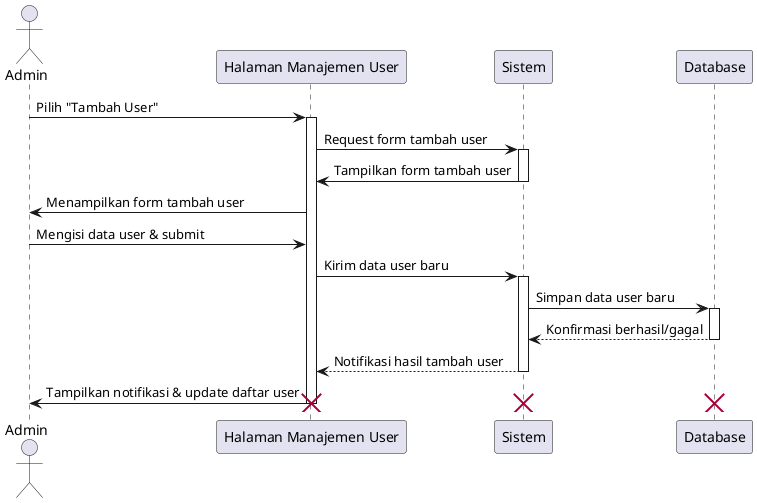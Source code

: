 @startuml
actor Admin
participant "Halaman Manajemen User" as UserMgmt
participant "Sistem" as System
participant "Database" as DB

Admin -> UserMgmt : Pilih "Tambah User"
activate UserMgmt
UserMgmt -> System : Request form tambah user
activate System
System -> UserMgmt : Tampilkan form tambah user
deactivate System
UserMgmt -> Admin : Menampilkan form tambah user

Admin -> UserMgmt : Mengisi data user & submit

UserMgmt -> System : Kirim data user baru
activate System
System -> DB : Simpan data user baru
activate DB
DB --> System : Konfirmasi berhasil/gagal
deactivate DB
System --> UserMgmt : Notifikasi hasil tambah user
deactivate System
UserMgmt -> Admin : Tampilkan notifikasi & update daftar user
deactivate UserMgmt

destroy UserMgmt
destroy System
destroy DB

@enduml
